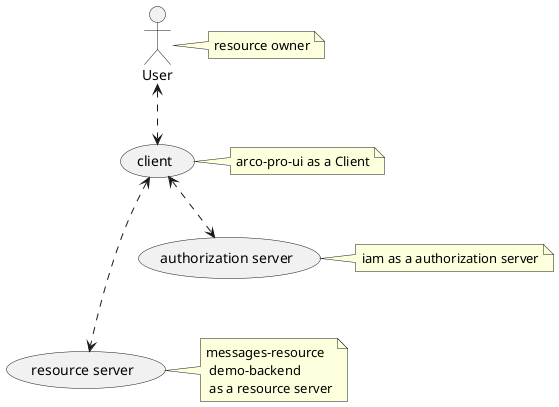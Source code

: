 @startuml
'https://plantuml.com/use-case-diagram

:User:
note right of User : resource owner

(resource server) as RS
(client) as UI
(authorization server) as AS

note right of UI : arco-pro-ui as a Client
note right of RS : messages-resource \n demo-backend \n as a resource server
note right of AS : iam as a authorization server

UI <..> AS
UI <...> RS
User <..> UI

@enduml

/'

[] 【分离版前端】使用Oauth2获取token及请求资源样例
client_id;
'/

